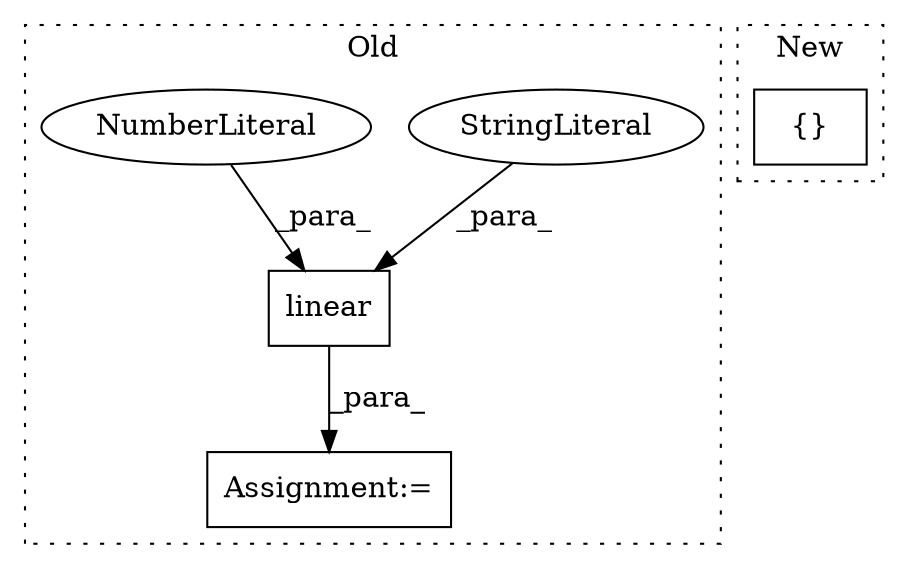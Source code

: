 digraph G {
subgraph cluster0 {
1 [label="linear" a="32" s="3762,3791" l="7,1" shape="box"];
3 [label="Assignment:=" a="7" s="3834" l="1" shape="box"];
4 [label="StringLiteral" a="45" s="3775" l="10" shape="ellipse"];
5 [label="NumberLiteral" a="34" s="3786" l="5" shape="ellipse"];
label = "Old";
style="dotted";
}
subgraph cluster1 {
2 [label="{}" a="4" s="4695,4758" l="1,1" shape="box"];
label = "New";
style="dotted";
}
1 -> 3 [label="_para_"];
4 -> 1 [label="_para_"];
5 -> 1 [label="_para_"];
}